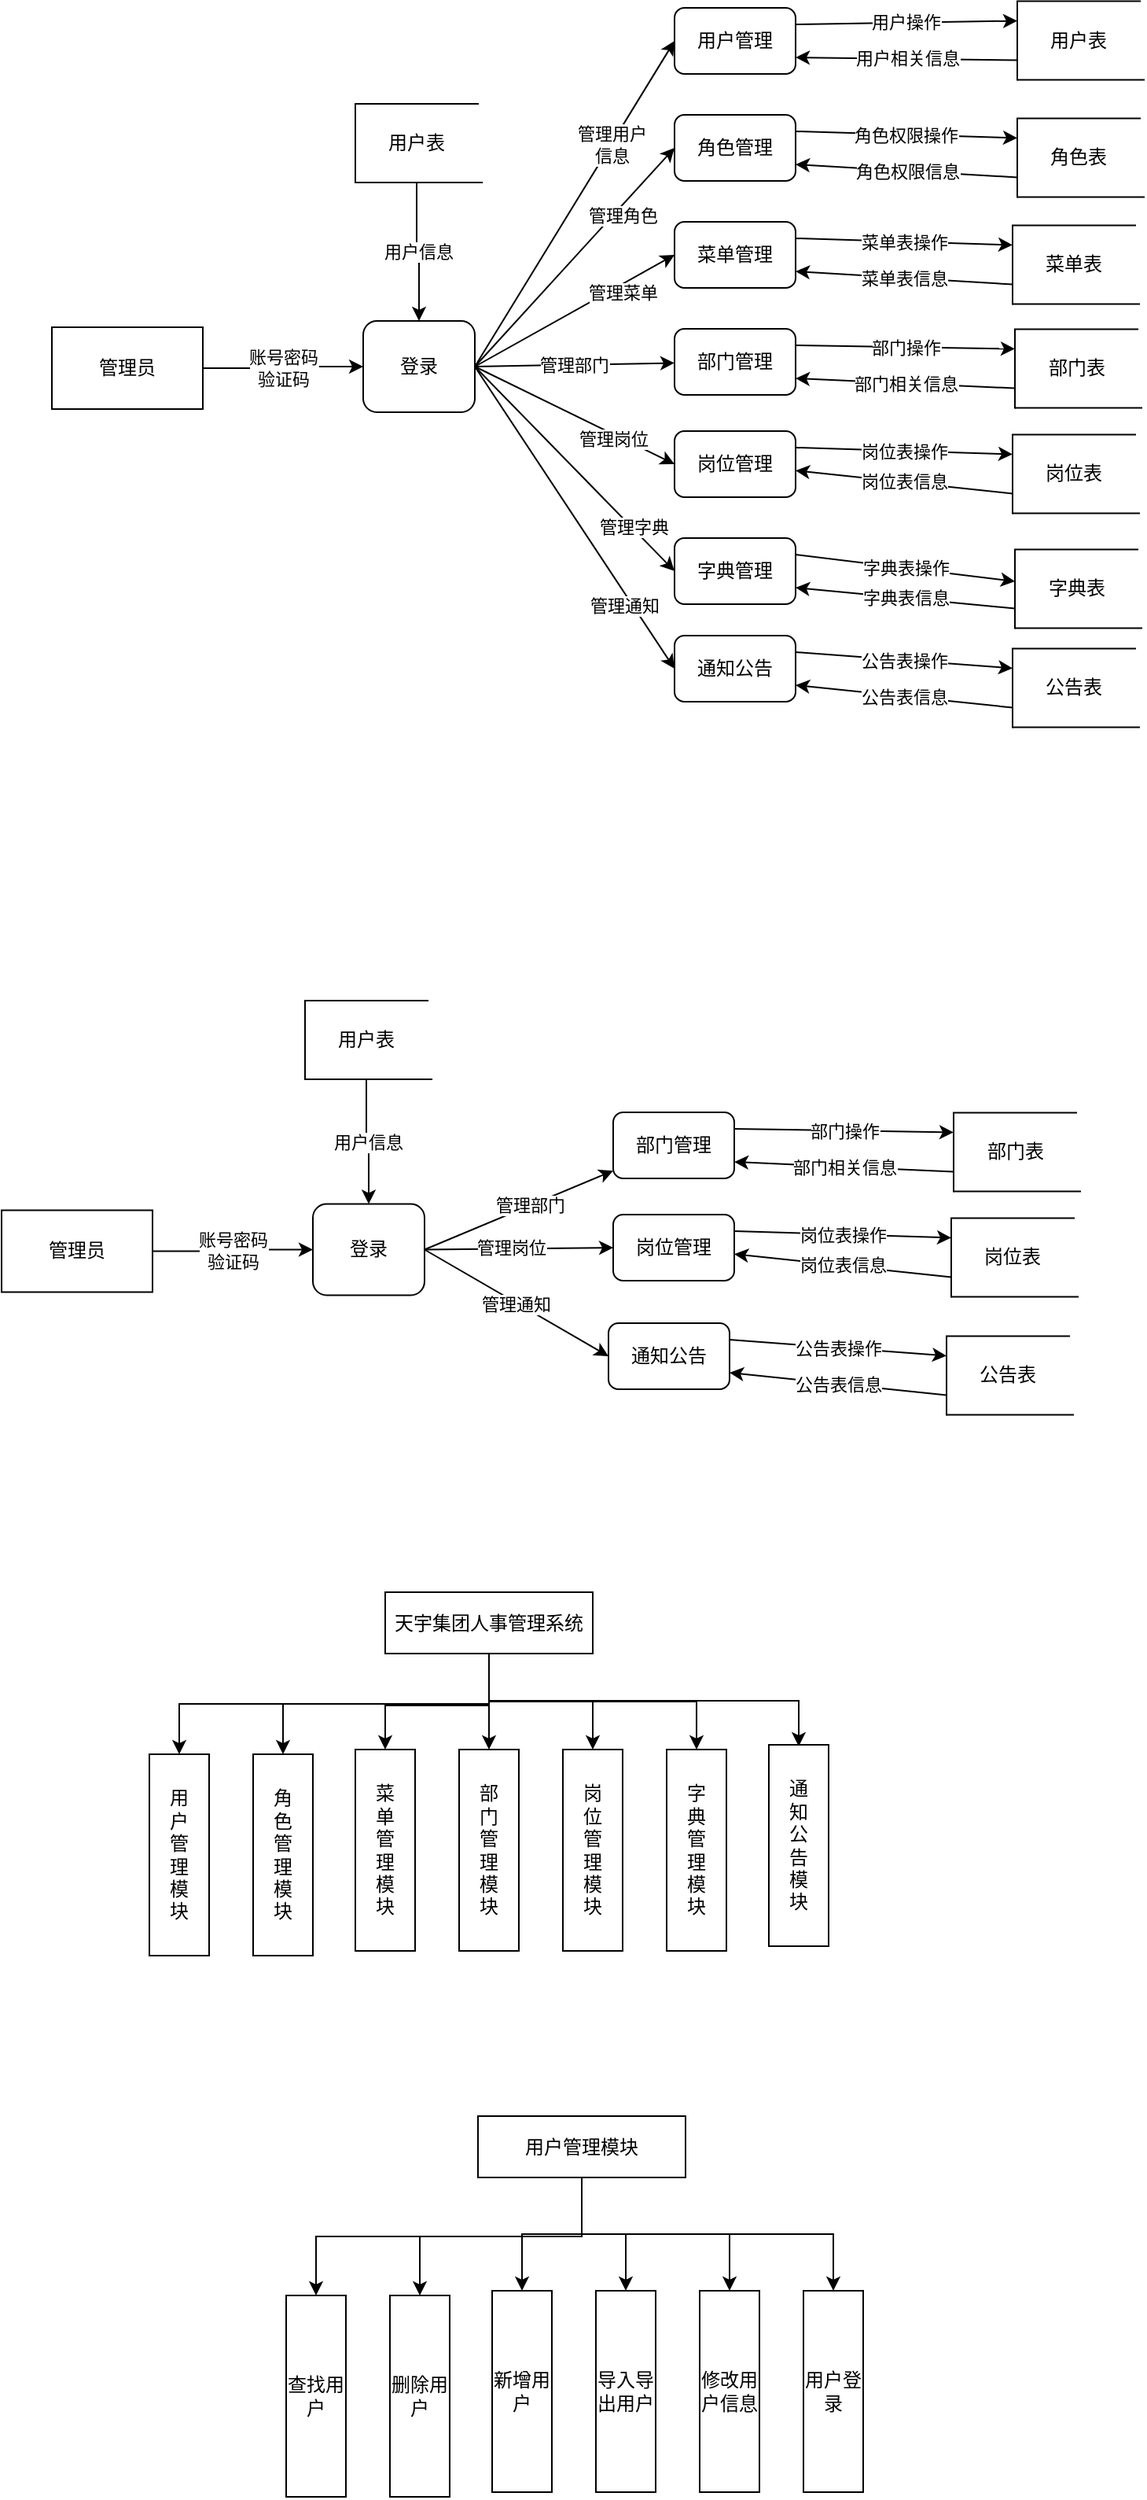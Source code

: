 <mxfile version="18.0.4" type="github">
  <diagram id="nxkXfEU4VFydsm6W9a5C" name="第 1 页">
    <mxGraphModel dx="685" dy="409" grid="0" gridSize="10" guides="1" tooltips="1" connect="1" arrows="1" fold="1" page="0" pageScale="1" pageWidth="827" pageHeight="1169" math="0" shadow="0">
      <root>
        <mxCell id="0" />
        <mxCell id="1" parent="0" />
        <mxCell id="EEIDeRNZoA8LND1JkSvw-4" value="账号密码&lt;br&gt;验证码" style="edgeStyle=orthogonalEdgeStyle;rounded=0;orthogonalLoop=1;jettySize=auto;html=1;exitX=1;exitY=0.5;exitDx=0;exitDy=0;entryX=0;entryY=0.5;entryDx=0;entryDy=0;" edge="1" parent="1" source="EEIDeRNZoA8LND1JkSvw-1" target="EEIDeRNZoA8LND1JkSvw-3">
          <mxGeometry relative="1" as="geometry" />
        </mxCell>
        <mxCell id="EEIDeRNZoA8LND1JkSvw-1" value="管理员" style="rounded=0;whiteSpace=wrap;html=1;" vertex="1" parent="1">
          <mxGeometry x="90" y="298" width="96" height="52" as="geometry" />
        </mxCell>
        <mxCell id="EEIDeRNZoA8LND1JkSvw-16" value="管理用户&lt;br&gt;信息" style="rounded=0;orthogonalLoop=1;jettySize=auto;html=1;exitX=1;exitY=0.5;exitDx=0;exitDy=0;entryX=0;entryY=0.5;entryDx=0;entryDy=0;" edge="1" parent="1" source="EEIDeRNZoA8LND1JkSvw-3" target="EEIDeRNZoA8LND1JkSvw-9">
          <mxGeometry x="0.365" y="-1" relative="1" as="geometry">
            <mxPoint as="offset" />
          </mxGeometry>
        </mxCell>
        <mxCell id="EEIDeRNZoA8LND1JkSvw-17" value="管理角色" style="edgeStyle=none;rounded=0;orthogonalLoop=1;jettySize=auto;html=1;exitX=1;exitY=0.5;exitDx=0;exitDy=0;entryX=0;entryY=0.5;entryDx=0;entryDy=0;" edge="1" parent="1" source="EEIDeRNZoA8LND1JkSvw-3" target="EEIDeRNZoA8LND1JkSvw-10">
          <mxGeometry x="0.426" y="-5" relative="1" as="geometry">
            <mxPoint as="offset" />
          </mxGeometry>
        </mxCell>
        <mxCell id="EEIDeRNZoA8LND1JkSvw-18" value="管理菜单" style="edgeStyle=none;rounded=0;orthogonalLoop=1;jettySize=auto;html=1;exitX=1;exitY=0.5;exitDx=0;exitDy=0;entryX=0;entryY=0.5;entryDx=0;entryDy=0;" edge="1" parent="1" source="EEIDeRNZoA8LND1JkSvw-3" target="EEIDeRNZoA8LND1JkSvw-11">
          <mxGeometry x="0.443" y="-5" relative="1" as="geometry">
            <mxPoint as="offset" />
          </mxGeometry>
        </mxCell>
        <mxCell id="EEIDeRNZoA8LND1JkSvw-19" value="管理部门" style="edgeStyle=none;rounded=0;orthogonalLoop=1;jettySize=auto;html=1;exitX=1;exitY=0.5;exitDx=0;exitDy=0;" edge="1" parent="1" source="EEIDeRNZoA8LND1JkSvw-3" target="EEIDeRNZoA8LND1JkSvw-12">
          <mxGeometry relative="1" as="geometry" />
        </mxCell>
        <mxCell id="EEIDeRNZoA8LND1JkSvw-20" value="管理岗位" style="edgeStyle=none;rounded=0;orthogonalLoop=1;jettySize=auto;html=1;exitX=1;exitY=0.5;exitDx=0;exitDy=0;entryX=0;entryY=0.5;entryDx=0;entryDy=0;" edge="1" parent="1" source="EEIDeRNZoA8LND1JkSvw-3" target="EEIDeRNZoA8LND1JkSvw-13">
          <mxGeometry x="0.405" y="-3" relative="1" as="geometry">
            <mxPoint as="offset" />
          </mxGeometry>
        </mxCell>
        <mxCell id="EEIDeRNZoA8LND1JkSvw-21" value="管理字典" style="edgeStyle=none;rounded=0;orthogonalLoop=1;jettySize=auto;html=1;exitX=1;exitY=0.5;exitDx=0;exitDy=0;entryX=0;entryY=0.5;entryDx=0;entryDy=0;" edge="1" parent="1" source="EEIDeRNZoA8LND1JkSvw-3" target="EEIDeRNZoA8LND1JkSvw-14">
          <mxGeometry x="0.58" y="1" relative="1" as="geometry">
            <mxPoint as="offset" />
          </mxGeometry>
        </mxCell>
        <mxCell id="EEIDeRNZoA8LND1JkSvw-22" value="管理通知" style="edgeStyle=none;rounded=0;orthogonalLoop=1;jettySize=auto;html=1;exitX=1;exitY=0.5;exitDx=0;exitDy=0;entryX=0;entryY=0.5;entryDx=0;entryDy=0;" edge="1" parent="1" source="EEIDeRNZoA8LND1JkSvw-3" target="EEIDeRNZoA8LND1JkSvw-15">
          <mxGeometry x="0.557" y="-5" relative="1" as="geometry">
            <mxPoint as="offset" />
          </mxGeometry>
        </mxCell>
        <mxCell id="EEIDeRNZoA8LND1JkSvw-3" value="登录" style="rounded=1;whiteSpace=wrap;html=1;" vertex="1" parent="1">
          <mxGeometry x="288" y="294" width="71" height="58" as="geometry" />
        </mxCell>
        <mxCell id="EEIDeRNZoA8LND1JkSvw-8" value="用户信息" style="edgeStyle=orthogonalEdgeStyle;rounded=0;orthogonalLoop=1;jettySize=auto;html=1;exitX=0.5;exitY=1;exitDx=0;exitDy=0;entryX=0.5;entryY=0;entryDx=0;entryDy=0;" edge="1" parent="1" source="EEIDeRNZoA8LND1JkSvw-5" target="EEIDeRNZoA8LND1JkSvw-3">
          <mxGeometry relative="1" as="geometry" />
        </mxCell>
        <mxCell id="EEIDeRNZoA8LND1JkSvw-5" value="用户表" style="shape=partialRectangle;whiteSpace=wrap;html=1;bottom=0;right=0;fillColor=none;" vertex="1" parent="1">
          <mxGeometry x="283" y="156" width="78" height="50" as="geometry" />
        </mxCell>
        <mxCell id="EEIDeRNZoA8LND1JkSvw-6" value="" style="line;strokeWidth=1;html=1;perimeter=backbonePerimeter;points=[];outlineConnect=0;" vertex="1" parent="1">
          <mxGeometry x="283" y="201" width="81" height="10" as="geometry" />
        </mxCell>
        <mxCell id="EEIDeRNZoA8LND1JkSvw-37" value="用户操作" style="edgeStyle=none;rounded=0;orthogonalLoop=1;jettySize=auto;html=1;exitX=1;exitY=0.25;exitDx=0;exitDy=0;entryX=0;entryY=0.25;entryDx=0;entryDy=0;" edge="1" parent="1" source="EEIDeRNZoA8LND1JkSvw-9" target="EEIDeRNZoA8LND1JkSvw-23">
          <mxGeometry relative="1" as="geometry" />
        </mxCell>
        <mxCell id="EEIDeRNZoA8LND1JkSvw-9" value="用户管理" style="rounded=1;whiteSpace=wrap;html=1;" vertex="1" parent="1">
          <mxGeometry x="486" y="95" width="77" height="42" as="geometry" />
        </mxCell>
        <mxCell id="EEIDeRNZoA8LND1JkSvw-39" value="角色权限操作" style="edgeStyle=none;rounded=0;orthogonalLoop=1;jettySize=auto;html=1;exitX=1;exitY=0.25;exitDx=0;exitDy=0;entryX=0;entryY=0.25;entryDx=0;entryDy=0;" edge="1" parent="1" source="EEIDeRNZoA8LND1JkSvw-10" target="EEIDeRNZoA8LND1JkSvw-25">
          <mxGeometry relative="1" as="geometry" />
        </mxCell>
        <mxCell id="EEIDeRNZoA8LND1JkSvw-10" value="角色管理" style="rounded=1;whiteSpace=wrap;html=1;" vertex="1" parent="1">
          <mxGeometry x="486" y="163" width="77" height="42" as="geometry" />
        </mxCell>
        <mxCell id="EEIDeRNZoA8LND1JkSvw-41" value="菜单表操作" style="edgeStyle=none;rounded=0;orthogonalLoop=1;jettySize=auto;html=1;exitX=1;exitY=0.25;exitDx=0;exitDy=0;entryX=0;entryY=0.25;entryDx=0;entryDy=0;" edge="1" parent="1" source="EEIDeRNZoA8LND1JkSvw-11" target="EEIDeRNZoA8LND1JkSvw-27">
          <mxGeometry relative="1" as="geometry" />
        </mxCell>
        <mxCell id="EEIDeRNZoA8LND1JkSvw-11" value="菜单管理" style="rounded=1;whiteSpace=wrap;html=1;" vertex="1" parent="1">
          <mxGeometry x="486" y="231" width="77" height="42" as="geometry" />
        </mxCell>
        <mxCell id="EEIDeRNZoA8LND1JkSvw-43" value="部门操作" style="edgeStyle=none;rounded=0;orthogonalLoop=1;jettySize=auto;html=1;exitX=1;exitY=0.25;exitDx=0;exitDy=0;entryX=0;entryY=0.25;entryDx=0;entryDy=0;" edge="1" parent="1" source="EEIDeRNZoA8LND1JkSvw-12" target="EEIDeRNZoA8LND1JkSvw-29">
          <mxGeometry relative="1" as="geometry" />
        </mxCell>
        <mxCell id="EEIDeRNZoA8LND1JkSvw-12" value="部门管理" style="rounded=1;whiteSpace=wrap;html=1;" vertex="1" parent="1">
          <mxGeometry x="486" y="299" width="77" height="42" as="geometry" />
        </mxCell>
        <mxCell id="EEIDeRNZoA8LND1JkSvw-45" value="岗位表操作" style="edgeStyle=none;rounded=0;orthogonalLoop=1;jettySize=auto;html=1;exitX=1;exitY=0.25;exitDx=0;exitDy=0;entryX=0;entryY=0.25;entryDx=0;entryDy=0;" edge="1" parent="1" source="EEIDeRNZoA8LND1JkSvw-13" target="EEIDeRNZoA8LND1JkSvw-31">
          <mxGeometry relative="1" as="geometry" />
        </mxCell>
        <mxCell id="EEIDeRNZoA8LND1JkSvw-13" value="岗位管理" style="rounded=1;whiteSpace=wrap;html=1;" vertex="1" parent="1">
          <mxGeometry x="486" y="364" width="77" height="42" as="geometry" />
        </mxCell>
        <mxCell id="EEIDeRNZoA8LND1JkSvw-47" value="字典表操作" style="edgeStyle=none;rounded=0;orthogonalLoop=1;jettySize=auto;html=1;exitX=1;exitY=0.25;exitDx=0;exitDy=0;" edge="1" parent="1" source="EEIDeRNZoA8LND1JkSvw-14" target="EEIDeRNZoA8LND1JkSvw-33">
          <mxGeometry relative="1" as="geometry" />
        </mxCell>
        <mxCell id="EEIDeRNZoA8LND1JkSvw-14" value="字典管理" style="rounded=1;whiteSpace=wrap;html=1;" vertex="1" parent="1">
          <mxGeometry x="486" y="432" width="77" height="42" as="geometry" />
        </mxCell>
        <mxCell id="EEIDeRNZoA8LND1JkSvw-49" value="公告表操作" style="edgeStyle=none;rounded=0;orthogonalLoop=1;jettySize=auto;html=1;exitX=1;exitY=0.25;exitDx=0;exitDy=0;entryX=0;entryY=0.25;entryDx=0;entryDy=0;" edge="1" parent="1" source="EEIDeRNZoA8LND1JkSvw-15" target="EEIDeRNZoA8LND1JkSvw-35">
          <mxGeometry relative="1" as="geometry" />
        </mxCell>
        <mxCell id="EEIDeRNZoA8LND1JkSvw-15" value="通知公告" style="rounded=1;whiteSpace=wrap;html=1;" vertex="1" parent="1">
          <mxGeometry x="486" y="494" width="77" height="42" as="geometry" />
        </mxCell>
        <mxCell id="EEIDeRNZoA8LND1JkSvw-38" value="用户相关信息" style="edgeStyle=none;rounded=0;orthogonalLoop=1;jettySize=auto;html=1;exitX=0;exitY=0.75;exitDx=0;exitDy=0;entryX=1;entryY=0.75;entryDx=0;entryDy=0;" edge="1" parent="1" source="EEIDeRNZoA8LND1JkSvw-23" target="EEIDeRNZoA8LND1JkSvw-9">
          <mxGeometry relative="1" as="geometry" />
        </mxCell>
        <mxCell id="EEIDeRNZoA8LND1JkSvw-23" value="用户表" style="shape=partialRectangle;whiteSpace=wrap;html=1;bottom=0;right=0;fillColor=none;" vertex="1" parent="1">
          <mxGeometry x="704" y="90.75" width="78" height="50" as="geometry" />
        </mxCell>
        <mxCell id="EEIDeRNZoA8LND1JkSvw-24" value="" style="line;strokeWidth=1;html=1;perimeter=backbonePerimeter;points=[];outlineConnect=0;" vertex="1" parent="1">
          <mxGeometry x="704" y="135.75" width="81" height="10" as="geometry" />
        </mxCell>
        <mxCell id="EEIDeRNZoA8LND1JkSvw-40" value="角色权限信息" style="edgeStyle=none;rounded=0;orthogonalLoop=1;jettySize=auto;html=1;exitX=0;exitY=0.75;exitDx=0;exitDy=0;entryX=1;entryY=0.75;entryDx=0;entryDy=0;" edge="1" parent="1" source="EEIDeRNZoA8LND1JkSvw-25" target="EEIDeRNZoA8LND1JkSvw-10">
          <mxGeometry relative="1" as="geometry" />
        </mxCell>
        <mxCell id="EEIDeRNZoA8LND1JkSvw-25" value="角色表" style="shape=partialRectangle;whiteSpace=wrap;html=1;bottom=0;right=0;fillColor=none;" vertex="1" parent="1">
          <mxGeometry x="704" y="165.25" width="78" height="50" as="geometry" />
        </mxCell>
        <mxCell id="EEIDeRNZoA8LND1JkSvw-26" value="" style="line;strokeWidth=1;html=1;perimeter=backbonePerimeter;points=[];outlineConnect=0;" vertex="1" parent="1">
          <mxGeometry x="704" y="210.25" width="81" height="10" as="geometry" />
        </mxCell>
        <mxCell id="EEIDeRNZoA8LND1JkSvw-42" value="菜单表信息" style="edgeStyle=none;rounded=0;orthogonalLoop=1;jettySize=auto;html=1;exitX=0;exitY=0.75;exitDx=0;exitDy=0;entryX=1;entryY=0.75;entryDx=0;entryDy=0;" edge="1" parent="1" source="EEIDeRNZoA8LND1JkSvw-27" target="EEIDeRNZoA8LND1JkSvw-11">
          <mxGeometry relative="1" as="geometry" />
        </mxCell>
        <mxCell id="EEIDeRNZoA8LND1JkSvw-27" value="菜单表" style="shape=partialRectangle;whiteSpace=wrap;html=1;bottom=0;right=0;fillColor=none;" vertex="1" parent="1">
          <mxGeometry x="701" y="233.25" width="78" height="50" as="geometry" />
        </mxCell>
        <mxCell id="EEIDeRNZoA8LND1JkSvw-28" value="" style="line;strokeWidth=1;html=1;perimeter=backbonePerimeter;points=[];outlineConnect=0;" vertex="1" parent="1">
          <mxGeometry x="701" y="278.25" width="81" height="10" as="geometry" />
        </mxCell>
        <mxCell id="EEIDeRNZoA8LND1JkSvw-44" value="部门相关信息" style="edgeStyle=none;rounded=0;orthogonalLoop=1;jettySize=auto;html=1;exitX=0;exitY=0.75;exitDx=0;exitDy=0;entryX=1;entryY=0.75;entryDx=0;entryDy=0;" edge="1" parent="1" source="EEIDeRNZoA8LND1JkSvw-29" target="EEIDeRNZoA8LND1JkSvw-12">
          <mxGeometry relative="1" as="geometry" />
        </mxCell>
        <mxCell id="EEIDeRNZoA8LND1JkSvw-29" value="部门表" style="shape=partialRectangle;whiteSpace=wrap;html=1;bottom=0;right=0;fillColor=none;" vertex="1" parent="1">
          <mxGeometry x="702.5" y="299.25" width="78" height="50" as="geometry" />
        </mxCell>
        <mxCell id="EEIDeRNZoA8LND1JkSvw-30" value="" style="line;strokeWidth=1;html=1;perimeter=backbonePerimeter;points=[];outlineConnect=0;" vertex="1" parent="1">
          <mxGeometry x="702.5" y="344.25" width="81" height="10" as="geometry" />
        </mxCell>
        <mxCell id="EEIDeRNZoA8LND1JkSvw-46" value="岗位表信息" style="edgeStyle=none;rounded=0;orthogonalLoop=1;jettySize=auto;html=1;exitX=0;exitY=0.75;exitDx=0;exitDy=0;" edge="1" parent="1" source="EEIDeRNZoA8LND1JkSvw-31" target="EEIDeRNZoA8LND1JkSvw-13">
          <mxGeometry relative="1" as="geometry" />
        </mxCell>
        <mxCell id="EEIDeRNZoA8LND1JkSvw-31" value="岗位表" style="shape=partialRectangle;whiteSpace=wrap;html=1;bottom=0;right=0;fillColor=none;" vertex="1" parent="1">
          <mxGeometry x="701" y="366.25" width="78" height="50" as="geometry" />
        </mxCell>
        <mxCell id="EEIDeRNZoA8LND1JkSvw-32" value="" style="line;strokeWidth=1;html=1;perimeter=backbonePerimeter;points=[];outlineConnect=0;" vertex="1" parent="1">
          <mxGeometry x="701" y="411.25" width="81" height="10" as="geometry" />
        </mxCell>
        <mxCell id="EEIDeRNZoA8LND1JkSvw-48" value="字典表信息" style="edgeStyle=none;rounded=0;orthogonalLoop=1;jettySize=auto;html=1;exitX=0;exitY=0.75;exitDx=0;exitDy=0;entryX=1;entryY=0.75;entryDx=0;entryDy=0;" edge="1" parent="1" source="EEIDeRNZoA8LND1JkSvw-33" target="EEIDeRNZoA8LND1JkSvw-14">
          <mxGeometry relative="1" as="geometry" />
        </mxCell>
        <mxCell id="EEIDeRNZoA8LND1JkSvw-33" value="字典表" style="shape=partialRectangle;whiteSpace=wrap;html=1;bottom=0;right=0;fillColor=none;" vertex="1" parent="1">
          <mxGeometry x="702.5" y="439.25" width="78" height="50" as="geometry" />
        </mxCell>
        <mxCell id="EEIDeRNZoA8LND1JkSvw-34" value="" style="line;strokeWidth=1;html=1;perimeter=backbonePerimeter;points=[];outlineConnect=0;" vertex="1" parent="1">
          <mxGeometry x="702.5" y="484.25" width="81" height="10" as="geometry" />
        </mxCell>
        <mxCell id="EEIDeRNZoA8LND1JkSvw-50" value="公告表信息" style="edgeStyle=none;rounded=0;orthogonalLoop=1;jettySize=auto;html=1;exitX=0;exitY=0.75;exitDx=0;exitDy=0;entryX=1;entryY=0.75;entryDx=0;entryDy=0;" edge="1" parent="1" source="EEIDeRNZoA8LND1JkSvw-35" target="EEIDeRNZoA8LND1JkSvw-15">
          <mxGeometry relative="1" as="geometry" />
        </mxCell>
        <mxCell id="EEIDeRNZoA8LND1JkSvw-35" value="公告表" style="shape=partialRectangle;whiteSpace=wrap;html=1;bottom=0;right=0;fillColor=none;" vertex="1" parent="1">
          <mxGeometry x="701" y="502.25" width="78" height="50" as="geometry" />
        </mxCell>
        <mxCell id="EEIDeRNZoA8LND1JkSvw-36" value="" style="line;strokeWidth=1;html=1;perimeter=backbonePerimeter;points=[];outlineConnect=0;" vertex="1" parent="1">
          <mxGeometry x="701" y="547.25" width="81" height="10" as="geometry" />
        </mxCell>
        <mxCell id="EEIDeRNZoA8LND1JkSvw-51" value="账号密码&lt;br&gt;验证码" style="edgeStyle=orthogonalEdgeStyle;rounded=0;orthogonalLoop=1;jettySize=auto;html=1;exitX=1;exitY=0.5;exitDx=0;exitDy=0;entryX=0;entryY=0.5;entryDx=0;entryDy=0;" edge="1" parent="1" source="EEIDeRNZoA8LND1JkSvw-52" target="EEIDeRNZoA8LND1JkSvw-60">
          <mxGeometry relative="1" as="geometry" />
        </mxCell>
        <mxCell id="EEIDeRNZoA8LND1JkSvw-52" value="管理员" style="rounded=0;whiteSpace=wrap;html=1;" vertex="1" parent="1">
          <mxGeometry x="58" y="859.25" width="96" height="52" as="geometry" />
        </mxCell>
        <mxCell id="EEIDeRNZoA8LND1JkSvw-56" value="管理部门" style="edgeStyle=none;rounded=0;orthogonalLoop=1;jettySize=auto;html=1;exitX=1;exitY=0.5;exitDx=0;exitDy=0;" edge="1" parent="1" source="EEIDeRNZoA8LND1JkSvw-60" target="EEIDeRNZoA8LND1JkSvw-71">
          <mxGeometry x="0.118" relative="1" as="geometry">
            <mxPoint as="offset" />
          </mxGeometry>
        </mxCell>
        <mxCell id="EEIDeRNZoA8LND1JkSvw-57" value="管理岗位" style="edgeStyle=none;rounded=0;orthogonalLoop=1;jettySize=auto;html=1;exitX=1;exitY=0.5;exitDx=0;exitDy=0;entryX=0;entryY=0.5;entryDx=0;entryDy=0;" edge="1" parent="1" source="EEIDeRNZoA8LND1JkSvw-60" target="EEIDeRNZoA8LND1JkSvw-73">
          <mxGeometry x="-0.083" y="1" relative="1" as="geometry">
            <mxPoint as="offset" />
          </mxGeometry>
        </mxCell>
        <mxCell id="EEIDeRNZoA8LND1JkSvw-59" value="管理通知" style="edgeStyle=none;rounded=0;orthogonalLoop=1;jettySize=auto;html=1;exitX=1;exitY=0.5;exitDx=0;exitDy=0;entryX=0;entryY=0.5;entryDx=0;entryDy=0;" edge="1" parent="1" source="EEIDeRNZoA8LND1JkSvw-60" target="EEIDeRNZoA8LND1JkSvw-77">
          <mxGeometry x="0.0" y="-1" relative="1" as="geometry">
            <mxPoint as="offset" />
          </mxGeometry>
        </mxCell>
        <mxCell id="EEIDeRNZoA8LND1JkSvw-60" value="登录" style="rounded=1;whiteSpace=wrap;html=1;" vertex="1" parent="1">
          <mxGeometry x="256" y="855.25" width="71" height="58" as="geometry" />
        </mxCell>
        <mxCell id="EEIDeRNZoA8LND1JkSvw-61" value="用户信息" style="edgeStyle=orthogonalEdgeStyle;rounded=0;orthogonalLoop=1;jettySize=auto;html=1;exitX=0.5;exitY=1;exitDx=0;exitDy=0;entryX=0.5;entryY=0;entryDx=0;entryDy=0;" edge="1" parent="1" source="EEIDeRNZoA8LND1JkSvw-62" target="EEIDeRNZoA8LND1JkSvw-60">
          <mxGeometry relative="1" as="geometry" />
        </mxCell>
        <mxCell id="EEIDeRNZoA8LND1JkSvw-62" value="用户表" style="shape=partialRectangle;whiteSpace=wrap;html=1;bottom=0;right=0;fillColor=none;" vertex="1" parent="1">
          <mxGeometry x="251" y="726" width="78" height="50" as="geometry" />
        </mxCell>
        <mxCell id="EEIDeRNZoA8LND1JkSvw-63" value="" style="line;strokeWidth=1;html=1;perimeter=backbonePerimeter;points=[];outlineConnect=0;" vertex="1" parent="1">
          <mxGeometry x="251" y="771" width="81" height="10" as="geometry" />
        </mxCell>
        <mxCell id="EEIDeRNZoA8LND1JkSvw-70" value="部门操作" style="edgeStyle=none;rounded=0;orthogonalLoop=1;jettySize=auto;html=1;exitX=1;exitY=0.25;exitDx=0;exitDy=0;entryX=0;entryY=0.25;entryDx=0;entryDy=0;" edge="1" parent="1" source="EEIDeRNZoA8LND1JkSvw-71" target="EEIDeRNZoA8LND1JkSvw-88">
          <mxGeometry relative="1" as="geometry" />
        </mxCell>
        <mxCell id="EEIDeRNZoA8LND1JkSvw-71" value="部门管理" style="rounded=1;whiteSpace=wrap;html=1;" vertex="1" parent="1">
          <mxGeometry x="447" y="797" width="77" height="42" as="geometry" />
        </mxCell>
        <mxCell id="EEIDeRNZoA8LND1JkSvw-72" value="岗位表操作" style="edgeStyle=none;rounded=0;orthogonalLoop=1;jettySize=auto;html=1;exitX=1;exitY=0.25;exitDx=0;exitDy=0;entryX=0;entryY=0.25;entryDx=0;entryDy=0;" edge="1" parent="1" source="EEIDeRNZoA8LND1JkSvw-73" target="EEIDeRNZoA8LND1JkSvw-91">
          <mxGeometry relative="1" as="geometry" />
        </mxCell>
        <mxCell id="EEIDeRNZoA8LND1JkSvw-73" value="岗位管理" style="rounded=1;whiteSpace=wrap;html=1;" vertex="1" parent="1">
          <mxGeometry x="447" y="862" width="77" height="42" as="geometry" />
        </mxCell>
        <mxCell id="EEIDeRNZoA8LND1JkSvw-76" value="公告表操作" style="edgeStyle=none;rounded=0;orthogonalLoop=1;jettySize=auto;html=1;exitX=1;exitY=0.25;exitDx=0;exitDy=0;entryX=0;entryY=0.25;entryDx=0;entryDy=0;" edge="1" parent="1" source="EEIDeRNZoA8LND1JkSvw-77" target="EEIDeRNZoA8LND1JkSvw-97">
          <mxGeometry relative="1" as="geometry" />
        </mxCell>
        <mxCell id="EEIDeRNZoA8LND1JkSvw-77" value="通知公告" style="rounded=1;whiteSpace=wrap;html=1;" vertex="1" parent="1">
          <mxGeometry x="444" y="931" width="77" height="42" as="geometry" />
        </mxCell>
        <mxCell id="EEIDeRNZoA8LND1JkSvw-87" value="部门相关信息" style="edgeStyle=none;rounded=0;orthogonalLoop=1;jettySize=auto;html=1;exitX=0;exitY=0.75;exitDx=0;exitDy=0;entryX=1;entryY=0.75;entryDx=0;entryDy=0;" edge="1" parent="1" source="EEIDeRNZoA8LND1JkSvw-88" target="EEIDeRNZoA8LND1JkSvw-71">
          <mxGeometry relative="1" as="geometry" />
        </mxCell>
        <mxCell id="EEIDeRNZoA8LND1JkSvw-88" value="部门表" style="shape=partialRectangle;whiteSpace=wrap;html=1;bottom=0;right=0;fillColor=none;" vertex="1" parent="1">
          <mxGeometry x="663.5" y="797.25" width="78" height="50" as="geometry" />
        </mxCell>
        <mxCell id="EEIDeRNZoA8LND1JkSvw-89" value="" style="line;strokeWidth=1;html=1;perimeter=backbonePerimeter;points=[];outlineConnect=0;" vertex="1" parent="1">
          <mxGeometry x="663.5" y="842.25" width="81" height="10" as="geometry" />
        </mxCell>
        <mxCell id="EEIDeRNZoA8LND1JkSvw-90" value="岗位表信息" style="edgeStyle=none;rounded=0;orthogonalLoop=1;jettySize=auto;html=1;exitX=0;exitY=0.75;exitDx=0;exitDy=0;" edge="1" parent="1" source="EEIDeRNZoA8LND1JkSvw-91" target="EEIDeRNZoA8LND1JkSvw-73">
          <mxGeometry relative="1" as="geometry" />
        </mxCell>
        <mxCell id="EEIDeRNZoA8LND1JkSvw-91" value="岗位表" style="shape=partialRectangle;whiteSpace=wrap;html=1;bottom=0;right=0;fillColor=none;" vertex="1" parent="1">
          <mxGeometry x="662" y="864.25" width="78" height="50" as="geometry" />
        </mxCell>
        <mxCell id="EEIDeRNZoA8LND1JkSvw-92" value="" style="line;strokeWidth=1;html=1;perimeter=backbonePerimeter;points=[];outlineConnect=0;" vertex="1" parent="1">
          <mxGeometry x="662" y="909.25" width="81" height="10" as="geometry" />
        </mxCell>
        <mxCell id="EEIDeRNZoA8LND1JkSvw-96" value="公告表信息" style="edgeStyle=none;rounded=0;orthogonalLoop=1;jettySize=auto;html=1;exitX=0;exitY=0.75;exitDx=0;exitDy=0;entryX=1;entryY=0.75;entryDx=0;entryDy=0;" edge="1" parent="1" source="EEIDeRNZoA8LND1JkSvw-97" target="EEIDeRNZoA8LND1JkSvw-77">
          <mxGeometry relative="1" as="geometry" />
        </mxCell>
        <mxCell id="EEIDeRNZoA8LND1JkSvw-97" value="公告表" style="shape=partialRectangle;whiteSpace=wrap;html=1;bottom=0;right=0;fillColor=none;" vertex="1" parent="1">
          <mxGeometry x="659" y="939.25" width="78" height="50" as="geometry" />
        </mxCell>
        <mxCell id="EEIDeRNZoA8LND1JkSvw-98" value="" style="line;strokeWidth=1;html=1;perimeter=backbonePerimeter;points=[];outlineConnect=0;" vertex="1" parent="1">
          <mxGeometry x="659" y="984.25" width="81" height="10" as="geometry" />
        </mxCell>
        <mxCell id="EEIDeRNZoA8LND1JkSvw-108" style="edgeStyle=orthogonalEdgeStyle;rounded=0;orthogonalLoop=1;jettySize=auto;html=1;exitX=0.5;exitY=1;exitDx=0;exitDy=0;entryX=0.5;entryY=0;entryDx=0;entryDy=0;" edge="1" parent="1" source="EEIDeRNZoA8LND1JkSvw-99" target="EEIDeRNZoA8LND1JkSvw-100">
          <mxGeometry relative="1" as="geometry" />
        </mxCell>
        <mxCell id="EEIDeRNZoA8LND1JkSvw-109" style="edgeStyle=orthogonalEdgeStyle;rounded=0;orthogonalLoop=1;jettySize=auto;html=1;exitX=0.5;exitY=1;exitDx=0;exitDy=0;" edge="1" parent="1" source="EEIDeRNZoA8LND1JkSvw-99" target="EEIDeRNZoA8LND1JkSvw-101">
          <mxGeometry relative="1" as="geometry" />
        </mxCell>
        <mxCell id="EEIDeRNZoA8LND1JkSvw-110" style="edgeStyle=orthogonalEdgeStyle;rounded=0;orthogonalLoop=1;jettySize=auto;html=1;exitX=0.5;exitY=1;exitDx=0;exitDy=0;" edge="1" parent="1" source="EEIDeRNZoA8LND1JkSvw-99" target="EEIDeRNZoA8LND1JkSvw-102">
          <mxGeometry relative="1" as="geometry">
            <Array as="points">
              <mxPoint x="368" y="1174" />
              <mxPoint x="302" y="1174" />
            </Array>
          </mxGeometry>
        </mxCell>
        <mxCell id="EEIDeRNZoA8LND1JkSvw-111" style="edgeStyle=orthogonalEdgeStyle;rounded=0;orthogonalLoop=1;jettySize=auto;html=1;exitX=0.5;exitY=1;exitDx=0;exitDy=0;entryX=0.5;entryY=0;entryDx=0;entryDy=0;" edge="1" parent="1" source="EEIDeRNZoA8LND1JkSvw-99" target="EEIDeRNZoA8LND1JkSvw-103">
          <mxGeometry relative="1" as="geometry" />
        </mxCell>
        <mxCell id="EEIDeRNZoA8LND1JkSvw-112" style="edgeStyle=orthogonalEdgeStyle;rounded=0;orthogonalLoop=1;jettySize=auto;html=1;exitX=0.5;exitY=1;exitDx=0;exitDy=0;" edge="1" parent="1" source="EEIDeRNZoA8LND1JkSvw-99" target="EEIDeRNZoA8LND1JkSvw-104">
          <mxGeometry relative="1" as="geometry" />
        </mxCell>
        <mxCell id="EEIDeRNZoA8LND1JkSvw-113" style="edgeStyle=orthogonalEdgeStyle;rounded=0;orthogonalLoop=1;jettySize=auto;html=1;exitX=0.5;exitY=1;exitDx=0;exitDy=0;entryX=0.5;entryY=0;entryDx=0;entryDy=0;" edge="1" parent="1" source="EEIDeRNZoA8LND1JkSvw-99" target="EEIDeRNZoA8LND1JkSvw-105">
          <mxGeometry relative="1" as="geometry" />
        </mxCell>
        <mxCell id="EEIDeRNZoA8LND1JkSvw-114" style="edgeStyle=orthogonalEdgeStyle;rounded=0;orthogonalLoop=1;jettySize=auto;html=1;exitX=0.5;exitY=1;exitDx=0;exitDy=0;entryX=0.5;entryY=0;entryDx=0;entryDy=0;" edge="1" parent="1">
          <mxGeometry relative="1" as="geometry">
            <mxPoint x="368" y="1142" as="sourcePoint" />
            <mxPoint x="565" y="1200" as="targetPoint" />
            <Array as="points">
              <mxPoint x="368" y="1171" />
              <mxPoint x="565" y="1171" />
            </Array>
          </mxGeometry>
        </mxCell>
        <mxCell id="EEIDeRNZoA8LND1JkSvw-99" value="天宇集团人事管理系统" style="rounded=0;whiteSpace=wrap;html=1;strokeWidth=1;" vertex="1" parent="1">
          <mxGeometry x="302" y="1102" width="132" height="39" as="geometry" />
        </mxCell>
        <mxCell id="EEIDeRNZoA8LND1JkSvw-100" value="用&lt;br&gt;户&lt;br&gt;管&lt;br&gt;理&lt;br&gt;模&lt;br&gt;块" style="rounded=0;whiteSpace=wrap;html=1;strokeWidth=1;" vertex="1" parent="1">
          <mxGeometry x="152" y="1205" width="38" height="128" as="geometry" />
        </mxCell>
        <mxCell id="EEIDeRNZoA8LND1JkSvw-101" value="角&lt;br&gt;色&lt;br&gt;管&lt;br&gt;理&lt;br&gt;模&lt;br&gt;块" style="rounded=0;whiteSpace=wrap;html=1;strokeWidth=1;" vertex="1" parent="1">
          <mxGeometry x="218" y="1205" width="38" height="128" as="geometry" />
        </mxCell>
        <mxCell id="EEIDeRNZoA8LND1JkSvw-102" value="菜&lt;br&gt;单&lt;br&gt;管&lt;br&gt;理&lt;br&gt;模&lt;br&gt;块" style="rounded=0;whiteSpace=wrap;html=1;strokeWidth=1;" vertex="1" parent="1">
          <mxGeometry x="283" y="1202" width="38" height="128" as="geometry" />
        </mxCell>
        <mxCell id="EEIDeRNZoA8LND1JkSvw-103" value="部&lt;br&gt;门&lt;br&gt;管&lt;br&gt;理&lt;br&gt;模&lt;br&gt;块" style="rounded=0;whiteSpace=wrap;html=1;strokeWidth=1;" vertex="1" parent="1">
          <mxGeometry x="349" y="1202" width="38" height="128" as="geometry" />
        </mxCell>
        <mxCell id="EEIDeRNZoA8LND1JkSvw-104" value="岗&lt;br&gt;位&lt;br&gt;管&lt;br&gt;理&lt;br&gt;模&lt;br&gt;块" style="rounded=0;whiteSpace=wrap;html=1;strokeWidth=1;" vertex="1" parent="1">
          <mxGeometry x="415" y="1202" width="38" height="128" as="geometry" />
        </mxCell>
        <mxCell id="EEIDeRNZoA8LND1JkSvw-105" value="字&lt;br&gt;典&lt;br&gt;管&lt;br&gt;理&lt;br&gt;模&lt;br&gt;块" style="rounded=0;whiteSpace=wrap;html=1;strokeWidth=1;" vertex="1" parent="1">
          <mxGeometry x="481" y="1202" width="38" height="128" as="geometry" />
        </mxCell>
        <mxCell id="EEIDeRNZoA8LND1JkSvw-106" value="通&lt;br&gt;知&lt;br&gt;公&lt;br&gt;告&lt;br&gt;模&lt;br&gt;块" style="rounded=0;whiteSpace=wrap;html=1;strokeWidth=1;" vertex="1" parent="1">
          <mxGeometry x="546" y="1199" width="38" height="128" as="geometry" />
        </mxCell>
        <mxCell id="EEIDeRNZoA8LND1JkSvw-115" style="edgeStyle=orthogonalEdgeStyle;rounded=0;orthogonalLoop=1;jettySize=auto;html=1;exitX=0.5;exitY=1;exitDx=0;exitDy=0;entryX=0.5;entryY=0;entryDx=0;entryDy=0;" edge="1" parent="1" source="EEIDeRNZoA8LND1JkSvw-122" target="EEIDeRNZoA8LND1JkSvw-123">
          <mxGeometry relative="1" as="geometry" />
        </mxCell>
        <mxCell id="EEIDeRNZoA8LND1JkSvw-116" style="edgeStyle=orthogonalEdgeStyle;rounded=0;orthogonalLoop=1;jettySize=auto;html=1;exitX=0.5;exitY=1;exitDx=0;exitDy=0;" edge="1" parent="1" source="EEIDeRNZoA8LND1JkSvw-122" target="EEIDeRNZoA8LND1JkSvw-124">
          <mxGeometry relative="1" as="geometry" />
        </mxCell>
        <mxCell id="EEIDeRNZoA8LND1JkSvw-118" style="edgeStyle=orthogonalEdgeStyle;rounded=0;orthogonalLoop=1;jettySize=auto;html=1;exitX=0.5;exitY=1;exitDx=0;exitDy=0;entryX=0.5;entryY=0;entryDx=0;entryDy=0;" edge="1" parent="1" source="EEIDeRNZoA8LND1JkSvw-122" target="EEIDeRNZoA8LND1JkSvw-126">
          <mxGeometry relative="1" as="geometry" />
        </mxCell>
        <mxCell id="EEIDeRNZoA8LND1JkSvw-119" style="edgeStyle=orthogonalEdgeStyle;rounded=0;orthogonalLoop=1;jettySize=auto;html=1;exitX=0.5;exitY=1;exitDx=0;exitDy=0;" edge="1" parent="1" source="EEIDeRNZoA8LND1JkSvw-122" target="EEIDeRNZoA8LND1JkSvw-127">
          <mxGeometry relative="1" as="geometry" />
        </mxCell>
        <mxCell id="EEIDeRNZoA8LND1JkSvw-120" style="edgeStyle=orthogonalEdgeStyle;rounded=0;orthogonalLoop=1;jettySize=auto;html=1;exitX=0.5;exitY=1;exitDx=0;exitDy=0;entryX=0.5;entryY=0;entryDx=0;entryDy=0;" edge="1" parent="1" source="EEIDeRNZoA8LND1JkSvw-122" target="EEIDeRNZoA8LND1JkSvw-128">
          <mxGeometry relative="1" as="geometry" />
        </mxCell>
        <mxCell id="EEIDeRNZoA8LND1JkSvw-130" style="edgeStyle=orthogonalEdgeStyle;rounded=0;orthogonalLoop=1;jettySize=auto;html=1;exitX=0.5;exitY=1;exitDx=0;exitDy=0;entryX=0.5;entryY=0;entryDx=0;entryDy=0;" edge="1" parent="1" source="EEIDeRNZoA8LND1JkSvw-122" target="EEIDeRNZoA8LND1JkSvw-125">
          <mxGeometry relative="1" as="geometry" />
        </mxCell>
        <mxCell id="EEIDeRNZoA8LND1JkSvw-122" value="用户管理模块" style="rounded=0;whiteSpace=wrap;html=1;strokeWidth=1;" vertex="1" parent="1">
          <mxGeometry x="361" y="1435" width="132" height="39" as="geometry" />
        </mxCell>
        <mxCell id="EEIDeRNZoA8LND1JkSvw-123" value="查找用户" style="rounded=0;whiteSpace=wrap;html=1;strokeWidth=1;" vertex="1" parent="1">
          <mxGeometry x="239" y="1549" width="38" height="128" as="geometry" />
        </mxCell>
        <mxCell id="EEIDeRNZoA8LND1JkSvw-124" value="删除用户" style="rounded=0;whiteSpace=wrap;html=1;strokeWidth=1;" vertex="1" parent="1">
          <mxGeometry x="305" y="1549" width="38" height="128" as="geometry" />
        </mxCell>
        <mxCell id="EEIDeRNZoA8LND1JkSvw-125" value="新增用户" style="rounded=0;whiteSpace=wrap;html=1;strokeWidth=1;" vertex="1" parent="1">
          <mxGeometry x="370" y="1546" width="38" height="128" as="geometry" />
        </mxCell>
        <mxCell id="EEIDeRNZoA8LND1JkSvw-126" value="导入导出用户" style="rounded=0;whiteSpace=wrap;html=1;strokeWidth=1;" vertex="1" parent="1">
          <mxGeometry x="436" y="1546" width="38" height="128" as="geometry" />
        </mxCell>
        <mxCell id="EEIDeRNZoA8LND1JkSvw-127" value="修改用户信息" style="rounded=0;whiteSpace=wrap;html=1;strokeWidth=1;" vertex="1" parent="1">
          <mxGeometry x="502" y="1546" width="38" height="128" as="geometry" />
        </mxCell>
        <mxCell id="EEIDeRNZoA8LND1JkSvw-128" value="用户登录" style="rounded=0;whiteSpace=wrap;html=1;strokeWidth=1;" vertex="1" parent="1">
          <mxGeometry x="568" y="1546" width="38" height="128" as="geometry" />
        </mxCell>
      </root>
    </mxGraphModel>
  </diagram>
</mxfile>
